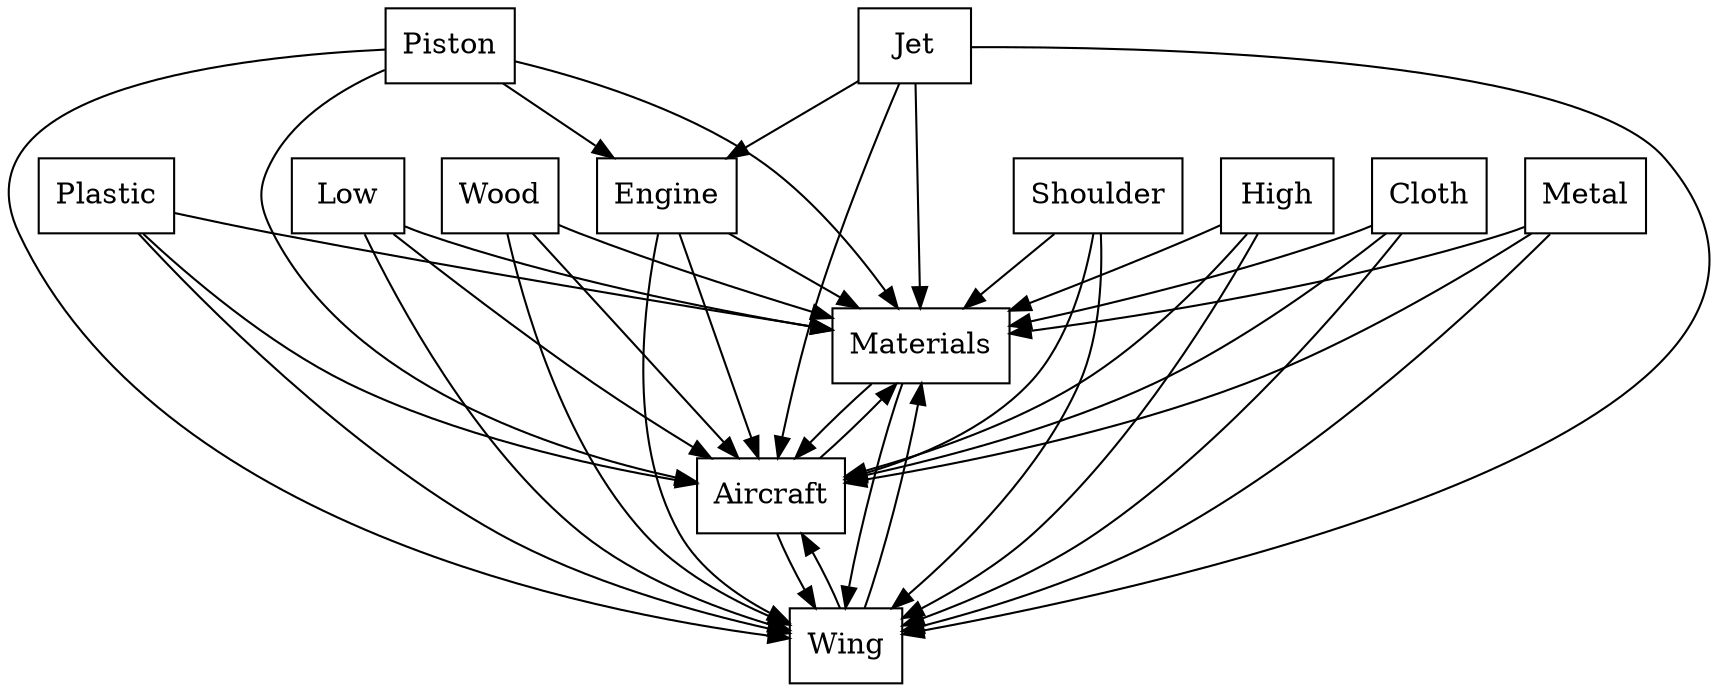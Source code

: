 digraph{
graph [rankdir=TB];
node [shape=box];
edge [arrowhead=normal];
0[label="Low",]
1[label="Materials",]
2[label="Piston",]
3[label="Wood",]
4[label="Jet",]
5[label="Plastic",]
6[label="Engine",]
7[label="Cloth",]
8[label="Aircraft",]
9[label="Metal",]
10[label="Shoulder",]
11[label="High",]
12[label="Wing",]
0->1[label="",]
0->8[label="",]
0->12[label="",]
1->8[label="",]
1->12[label="",]
2->1[label="",]
2->6[label="",]
2->8[label="",]
2->12[label="",]
3->1[label="",]
3->8[label="",]
3->12[label="",]
4->1[label="",]
4->6[label="",]
4->8[label="",]
4->12[label="",]
5->1[label="",]
5->8[label="",]
5->12[label="",]
6->1[label="",]
6->8[label="",]
6->12[label="",]
7->1[label="",]
7->8[label="",]
7->12[label="",]
8->1[label="",]
8->12[label="",]
9->1[label="",]
9->8[label="",]
9->12[label="",]
10->1[label="",]
10->8[label="",]
10->12[label="",]
11->1[label="",]
11->8[label="",]
11->12[label="",]
12->1[label="",]
12->8[label="",]
}
